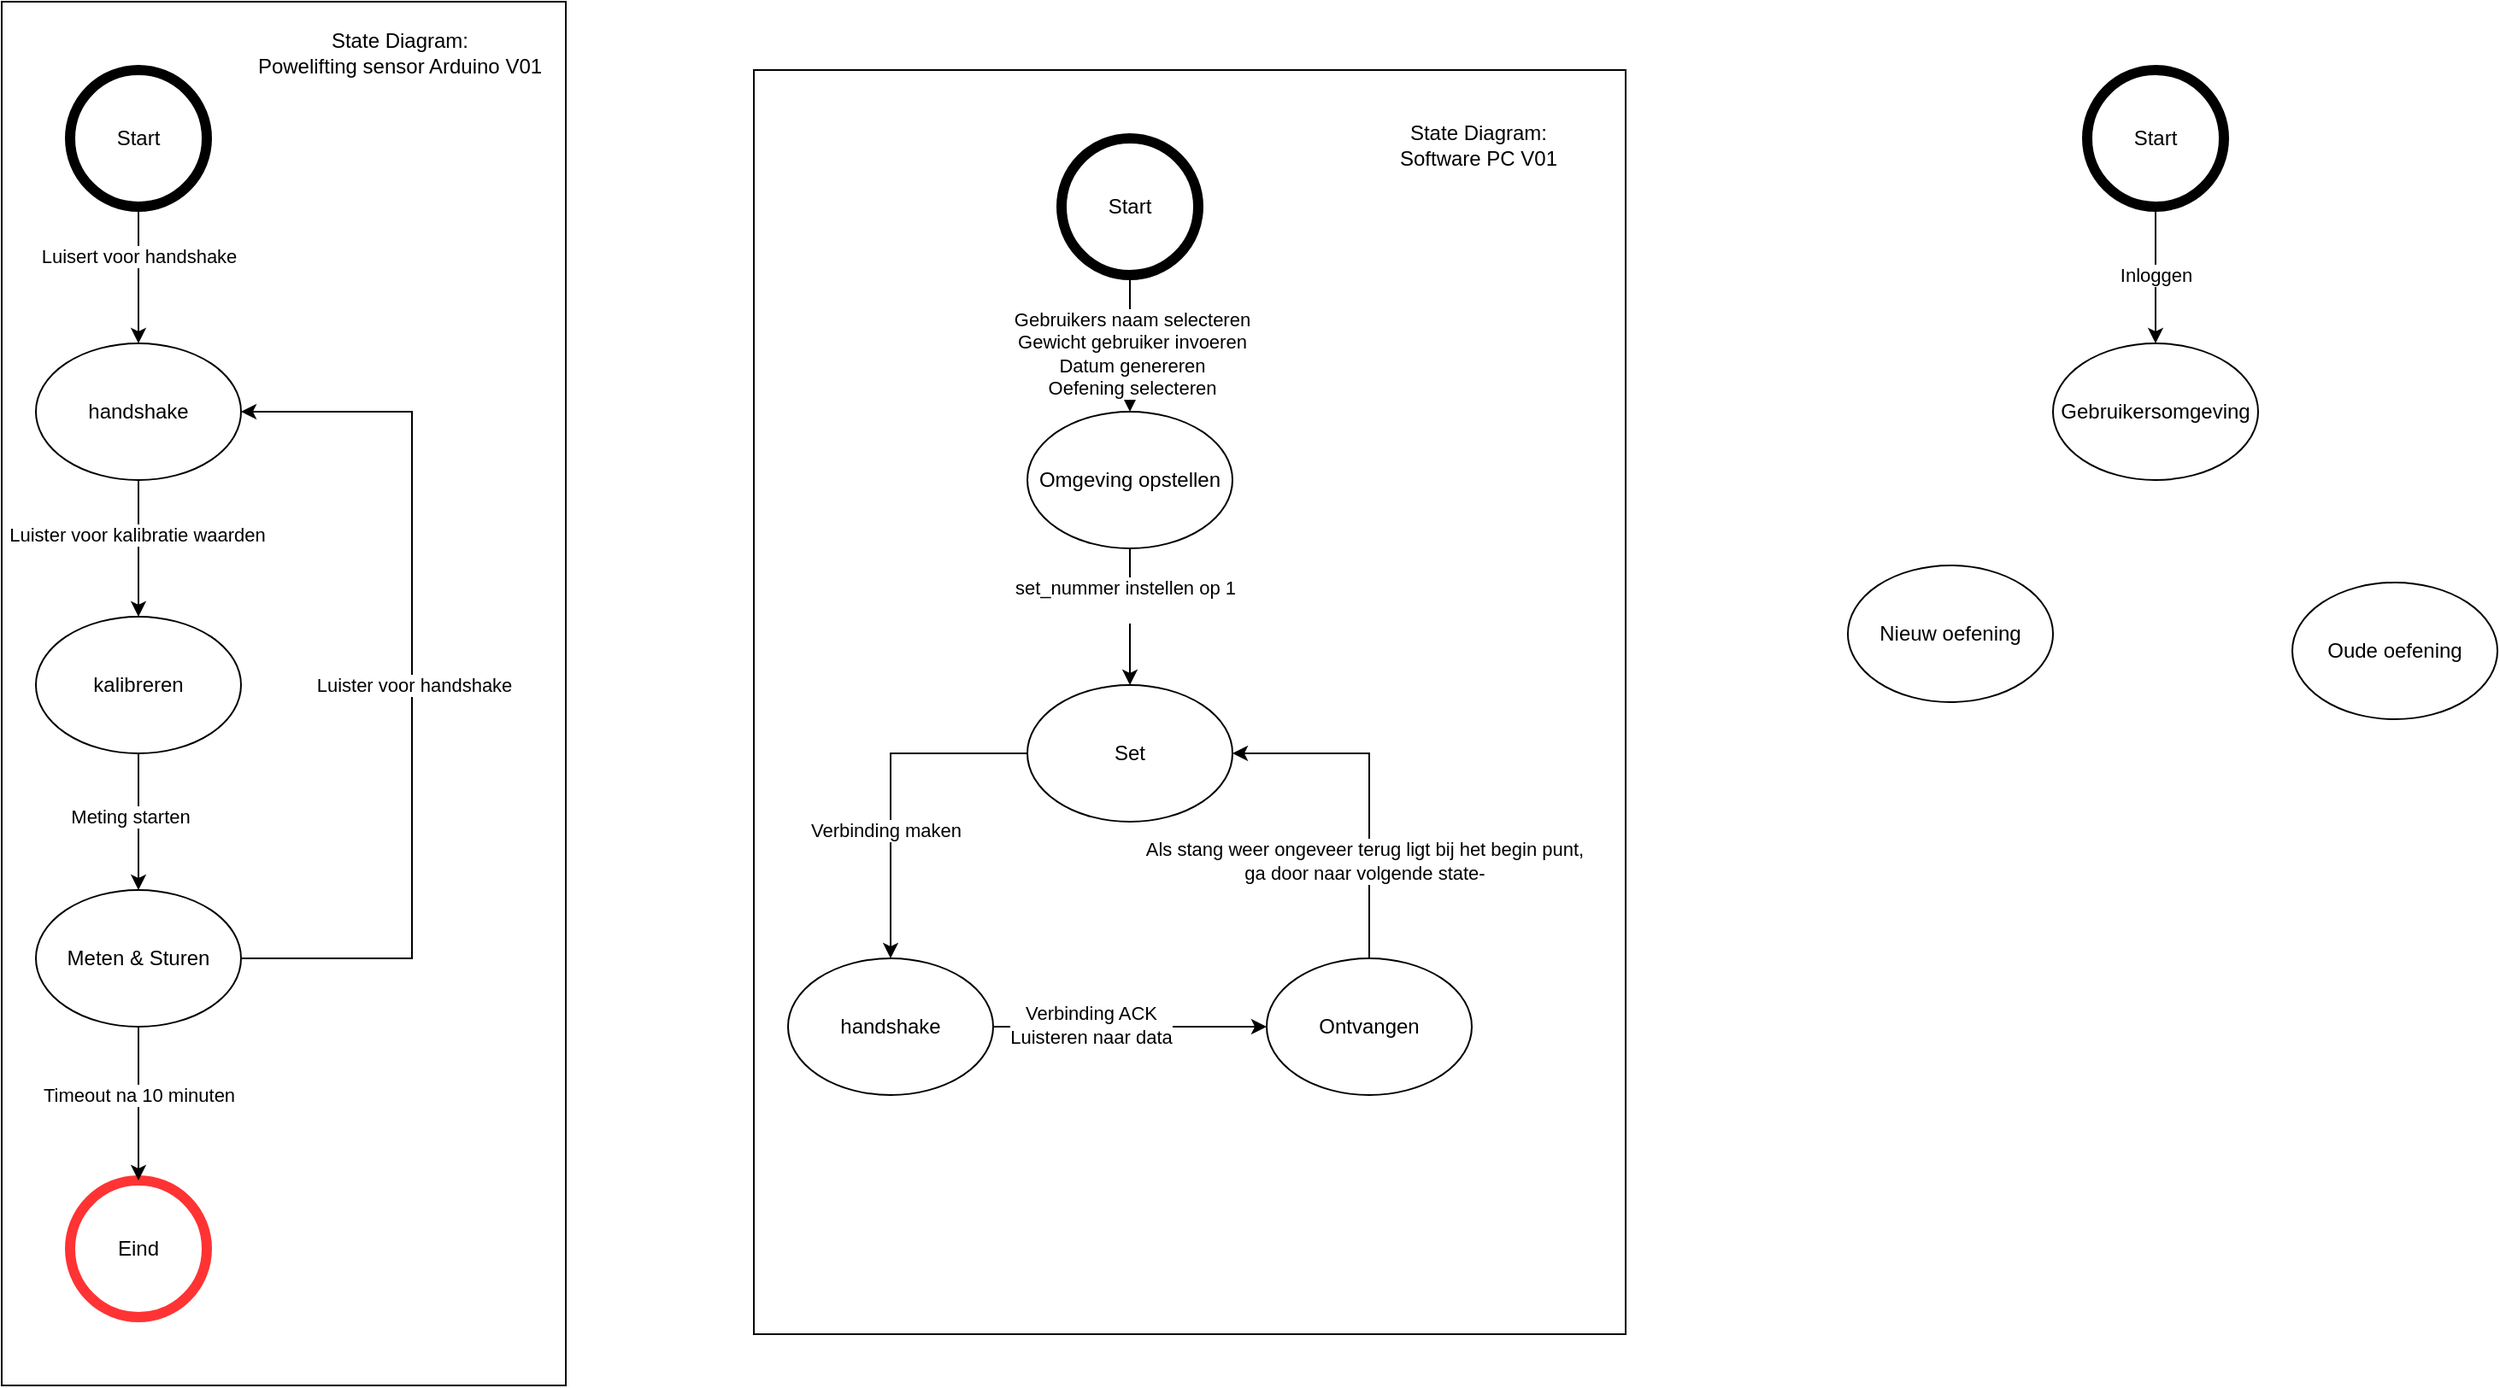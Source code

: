 <mxfile version="28.2.8">
  <diagram name="Page-1" id="M_nr3jVRS5qWqzOSbjnj">
    <mxGraphModel dx="1493" dy="924" grid="1" gridSize="10" guides="1" tooltips="1" connect="1" arrows="1" fold="1" page="1" pageScale="1" pageWidth="827" pageHeight="1169" math="0" shadow="0">
      <root>
        <mxCell id="0" />
        <mxCell id="1" parent="0" />
        <mxCell id="yrevsYgq-jChiJUVu6dB-48" value="" style="rounded=0;whiteSpace=wrap;html=1;" vertex="1" parent="1">
          <mxGeometry x="440" y="40" width="510" height="740" as="geometry" />
        </mxCell>
        <mxCell id="yrevsYgq-jChiJUVu6dB-23" value="" style="rounded=0;whiteSpace=wrap;html=1;" vertex="1" parent="1">
          <mxGeometry width="330" height="810" as="geometry" />
        </mxCell>
        <mxCell id="yrevsYgq-jChiJUVu6dB-15" style="edgeStyle=orthogonalEdgeStyle;rounded=0;orthogonalLoop=1;jettySize=auto;html=1;exitX=0.5;exitY=1;exitDx=0;exitDy=0;entryX=0.5;entryY=0;entryDx=0;entryDy=0;" edge="1" parent="1" source="yrevsYgq-jChiJUVu6dB-2" target="yrevsYgq-jChiJUVu6dB-11">
          <mxGeometry relative="1" as="geometry" />
        </mxCell>
        <mxCell id="yrevsYgq-jChiJUVu6dB-56" value="Meting starten" style="edgeLabel;html=1;align=center;verticalAlign=middle;resizable=0;points=[];" vertex="1" connectable="0" parent="yrevsYgq-jChiJUVu6dB-15">
          <mxGeometry x="-0.074" y="-5" relative="1" as="geometry">
            <mxPoint as="offset" />
          </mxGeometry>
        </mxCell>
        <mxCell id="yrevsYgq-jChiJUVu6dB-2" value="kalibreren" style="ellipse;whiteSpace=wrap;html=1;" vertex="1" parent="1">
          <mxGeometry x="20" y="360" width="120" height="80" as="geometry" />
        </mxCell>
        <mxCell id="yrevsYgq-jChiJUVu6dB-13" style="edgeStyle=orthogonalEdgeStyle;rounded=0;orthogonalLoop=1;jettySize=auto;html=1;exitX=0.5;exitY=1;exitDx=0;exitDy=0;entryX=0.5;entryY=0;entryDx=0;entryDy=0;" edge="1" parent="1" source="yrevsYgq-jChiJUVu6dB-4" target="yrevsYgq-jChiJUVu6dB-6">
          <mxGeometry relative="1" as="geometry" />
        </mxCell>
        <mxCell id="yrevsYgq-jChiJUVu6dB-17" value="Luisert voor handshake" style="edgeLabel;html=1;align=center;verticalAlign=middle;resizable=0;points=[];" vertex="1" connectable="0" parent="yrevsYgq-jChiJUVu6dB-13">
          <mxGeometry x="-0.275" relative="1" as="geometry">
            <mxPoint as="offset" />
          </mxGeometry>
        </mxCell>
        <mxCell id="yrevsYgq-jChiJUVu6dB-4" value="Start" style="ellipse;whiteSpace=wrap;html=1;aspect=fixed;strokeWidth=6;" vertex="1" parent="1">
          <mxGeometry x="40" y="40" width="80" height="80" as="geometry" />
        </mxCell>
        <mxCell id="yrevsYgq-jChiJUVu6dB-5" value="Eind" style="ellipse;whiteSpace=wrap;html=1;aspect=fixed;strokeWidth=6;strokeColor=#FF3333;" vertex="1" parent="1">
          <mxGeometry x="40" y="690" width="80" height="80" as="geometry" />
        </mxCell>
        <mxCell id="yrevsYgq-jChiJUVu6dB-14" style="edgeStyle=orthogonalEdgeStyle;rounded=0;orthogonalLoop=1;jettySize=auto;html=1;exitX=0.5;exitY=1;exitDx=0;exitDy=0;entryX=0.5;entryY=0;entryDx=0;entryDy=0;" edge="1" parent="1" source="yrevsYgq-jChiJUVu6dB-6" target="yrevsYgq-jChiJUVu6dB-2">
          <mxGeometry relative="1" as="geometry" />
        </mxCell>
        <mxCell id="yrevsYgq-jChiJUVu6dB-18" value="Luister voor kalibratie waarden" style="edgeLabel;html=1;align=center;verticalAlign=middle;resizable=0;points=[];" vertex="1" connectable="0" parent="yrevsYgq-jChiJUVu6dB-14">
          <mxGeometry x="-0.2" y="-1" relative="1" as="geometry">
            <mxPoint as="offset" />
          </mxGeometry>
        </mxCell>
        <mxCell id="yrevsYgq-jChiJUVu6dB-6" value="handshake" style="ellipse;whiteSpace=wrap;html=1;" vertex="1" parent="1">
          <mxGeometry x="20" y="200" width="120" height="80" as="geometry" />
        </mxCell>
        <mxCell id="yrevsYgq-jChiJUVu6dB-16" style="edgeStyle=orthogonalEdgeStyle;rounded=0;orthogonalLoop=1;jettySize=auto;html=1;exitX=1;exitY=0.5;exitDx=0;exitDy=0;entryX=1;entryY=0.5;entryDx=0;entryDy=0;" edge="1" parent="1" source="yrevsYgq-jChiJUVu6dB-11" target="yrevsYgq-jChiJUVu6dB-6">
          <mxGeometry relative="1" as="geometry">
            <Array as="points">
              <mxPoint x="240" y="560" />
              <mxPoint x="240" y="240" />
            </Array>
          </mxGeometry>
        </mxCell>
        <mxCell id="yrevsYgq-jChiJUVu6dB-20" value="Luister voor handshake" style="edgeLabel;html=1;align=center;verticalAlign=middle;resizable=0;points=[];" vertex="1" connectable="0" parent="yrevsYgq-jChiJUVu6dB-16">
          <mxGeometry x="-0.177" y="-1" relative="1" as="geometry">
            <mxPoint y="-46" as="offset" />
          </mxGeometry>
        </mxCell>
        <mxCell id="yrevsYgq-jChiJUVu6dB-21" style="edgeStyle=orthogonalEdgeStyle;rounded=0;orthogonalLoop=1;jettySize=auto;html=1;exitX=0.5;exitY=1;exitDx=0;exitDy=0;" edge="1" parent="1" source="yrevsYgq-jChiJUVu6dB-11" target="yrevsYgq-jChiJUVu6dB-5">
          <mxGeometry relative="1" as="geometry" />
        </mxCell>
        <mxCell id="yrevsYgq-jChiJUVu6dB-22" value="Timeout na 10 minuten" style="edgeLabel;html=1;align=center;verticalAlign=middle;resizable=0;points=[];" vertex="1" connectable="0" parent="yrevsYgq-jChiJUVu6dB-21">
          <mxGeometry x="-0.111" relative="1" as="geometry">
            <mxPoint as="offset" />
          </mxGeometry>
        </mxCell>
        <mxCell id="yrevsYgq-jChiJUVu6dB-11" value="Meten &amp;amp; Sturen" style="ellipse;whiteSpace=wrap;html=1;" vertex="1" parent="1">
          <mxGeometry x="20" y="520" width="120" height="80" as="geometry" />
        </mxCell>
        <mxCell id="yrevsYgq-jChiJUVu6dB-24" value="&lt;div&gt;State Diagram:&lt;/div&gt;Powelifting sensor Arduino V01" style="text;html=1;whiteSpace=wrap;strokeColor=none;fillColor=none;align=center;verticalAlign=middle;rounded=0;" vertex="1" parent="1">
          <mxGeometry x="148" width="170" height="60" as="geometry" />
        </mxCell>
        <mxCell id="yrevsYgq-jChiJUVu6dB-29" style="edgeStyle=orthogonalEdgeStyle;rounded=0;orthogonalLoop=1;jettySize=auto;html=1;exitX=0.5;exitY=1;exitDx=0;exitDy=0;entryX=0.5;entryY=0;entryDx=0;entryDy=0;" edge="1" parent="1" source="yrevsYgq-jChiJUVu6dB-25" target="yrevsYgq-jChiJUVu6dB-27">
          <mxGeometry relative="1" as="geometry" />
        </mxCell>
        <mxCell id="yrevsYgq-jChiJUVu6dB-35" value="Gebruikers naam selecteren&lt;br&gt;Gewicht gebruiker invoeren&lt;br&gt;Datum genereren&lt;br&gt;Oefening selecteren" style="edgeLabel;html=1;align=center;verticalAlign=middle;resizable=0;points=[];" vertex="1" connectable="0" parent="yrevsYgq-jChiJUVu6dB-29">
          <mxGeometry x="0.146" y="1" relative="1" as="geometry">
            <mxPoint as="offset" />
          </mxGeometry>
        </mxCell>
        <mxCell id="yrevsYgq-jChiJUVu6dB-25" value="Start" style="ellipse;whiteSpace=wrap;html=1;aspect=fixed;strokeWidth=6;" vertex="1" parent="1">
          <mxGeometry x="620" y="80" width="80" height="80" as="geometry" />
        </mxCell>
        <mxCell id="yrevsYgq-jChiJUVu6dB-39" style="edgeStyle=orthogonalEdgeStyle;rounded=0;orthogonalLoop=1;jettySize=auto;html=1;exitX=1;exitY=0.5;exitDx=0;exitDy=0;entryX=0;entryY=0.5;entryDx=0;entryDy=0;" edge="1" parent="1" source="yrevsYgq-jChiJUVu6dB-26" target="yrevsYgq-jChiJUVu6dB-28">
          <mxGeometry relative="1" as="geometry" />
        </mxCell>
        <mxCell id="yrevsYgq-jChiJUVu6dB-43" value="Verbinding ACK&lt;div&gt;Luisteren naar data&lt;/div&gt;" style="edgeLabel;html=1;align=center;verticalAlign=middle;resizable=0;points=[];" vertex="1" connectable="0" parent="yrevsYgq-jChiJUVu6dB-39">
          <mxGeometry x="-0.296" y="1" relative="1" as="geometry">
            <mxPoint as="offset" />
          </mxGeometry>
        </mxCell>
        <mxCell id="yrevsYgq-jChiJUVu6dB-26" value="handshake" style="ellipse;whiteSpace=wrap;html=1;" vertex="1" parent="1">
          <mxGeometry x="460" y="560" width="120" height="80" as="geometry" />
        </mxCell>
        <mxCell id="yrevsYgq-jChiJUVu6dB-37" style="edgeStyle=orthogonalEdgeStyle;rounded=0;orthogonalLoop=1;jettySize=auto;html=1;exitX=0.5;exitY=1;exitDx=0;exitDy=0;entryX=0.5;entryY=0;entryDx=0;entryDy=0;" edge="1" parent="1" source="yrevsYgq-jChiJUVu6dB-27" target="yrevsYgq-jChiJUVu6dB-36">
          <mxGeometry relative="1" as="geometry" />
        </mxCell>
        <mxCell id="yrevsYgq-jChiJUVu6dB-41" value="set_nummer instellen op 1&lt;div&gt;&lt;br&gt;&lt;/div&gt;" style="edgeLabel;html=1;align=center;verticalAlign=middle;resizable=0;points=[];" vertex="1" connectable="0" parent="yrevsYgq-jChiJUVu6dB-37">
          <mxGeometry x="-0.266" y="-3" relative="1" as="geometry">
            <mxPoint as="offset" />
          </mxGeometry>
        </mxCell>
        <mxCell id="yrevsYgq-jChiJUVu6dB-27" value="Omgeving opstellen" style="ellipse;whiteSpace=wrap;html=1;" vertex="1" parent="1">
          <mxGeometry x="600" y="240" width="120" height="80" as="geometry" />
        </mxCell>
        <mxCell id="yrevsYgq-jChiJUVu6dB-40" style="edgeStyle=orthogonalEdgeStyle;rounded=0;orthogonalLoop=1;jettySize=auto;html=1;exitX=0.5;exitY=0;exitDx=0;exitDy=0;entryX=1;entryY=0.5;entryDx=0;entryDy=0;" edge="1" parent="1" source="yrevsYgq-jChiJUVu6dB-28" target="yrevsYgq-jChiJUVu6dB-36">
          <mxGeometry relative="1" as="geometry" />
        </mxCell>
        <mxCell id="yrevsYgq-jChiJUVu6dB-47" value="Als stang weer ongeveer terug ligt bij het begin punt,&lt;br&gt;ga door naar volgende state-" style="edgeLabel;html=1;align=center;verticalAlign=middle;resizable=0;points=[];" vertex="1" connectable="0" parent="yrevsYgq-jChiJUVu6dB-40">
          <mxGeometry x="-0.423" y="3" relative="1" as="geometry">
            <mxPoint as="offset" />
          </mxGeometry>
        </mxCell>
        <mxCell id="yrevsYgq-jChiJUVu6dB-28" value="Ontvangen" style="ellipse;whiteSpace=wrap;html=1;" vertex="1" parent="1">
          <mxGeometry x="740" y="560" width="120" height="80" as="geometry" />
        </mxCell>
        <mxCell id="yrevsYgq-jChiJUVu6dB-38" style="edgeStyle=orthogonalEdgeStyle;rounded=0;orthogonalLoop=1;jettySize=auto;html=1;exitX=0;exitY=0.5;exitDx=0;exitDy=0;entryX=0.5;entryY=0;entryDx=0;entryDy=0;" edge="1" parent="1" source="yrevsYgq-jChiJUVu6dB-36" target="yrevsYgq-jChiJUVu6dB-26">
          <mxGeometry relative="1" as="geometry" />
        </mxCell>
        <mxCell id="yrevsYgq-jChiJUVu6dB-42" value="Verbinding maken" style="edgeLabel;html=1;align=center;verticalAlign=middle;resizable=0;points=[];" vertex="1" connectable="0" parent="yrevsYgq-jChiJUVu6dB-38">
          <mxGeometry x="0.246" y="-3" relative="1" as="geometry">
            <mxPoint as="offset" />
          </mxGeometry>
        </mxCell>
        <mxCell id="yrevsYgq-jChiJUVu6dB-36" value="Set" style="ellipse;whiteSpace=wrap;html=1;" vertex="1" parent="1">
          <mxGeometry x="600" y="400" width="120" height="80" as="geometry" />
        </mxCell>
        <mxCell id="yrevsYgq-jChiJUVu6dB-49" value="State Diagram:&lt;div&gt;Software PC V01&lt;/div&gt;" style="text;html=1;whiteSpace=wrap;strokeColor=none;fillColor=none;align=center;verticalAlign=middle;rounded=0;" vertex="1" parent="1">
          <mxGeometry x="779" y="59" width="170" height="50" as="geometry" />
        </mxCell>
        <mxCell id="yrevsYgq-jChiJUVu6dB-52" style="edgeStyle=orthogonalEdgeStyle;rounded=0;orthogonalLoop=1;jettySize=auto;html=1;exitX=0.5;exitY=1;exitDx=0;exitDy=0;entryX=0.5;entryY=0;entryDx=0;entryDy=0;" edge="1" parent="1" source="yrevsYgq-jChiJUVu6dB-50" target="yrevsYgq-jChiJUVu6dB-51">
          <mxGeometry relative="1" as="geometry" />
        </mxCell>
        <mxCell id="yrevsYgq-jChiJUVu6dB-53" value="Inloggen" style="edgeLabel;html=1;align=center;verticalAlign=middle;resizable=0;points=[];" vertex="1" connectable="0" parent="yrevsYgq-jChiJUVu6dB-52">
          <mxGeometry x="-0.521" y="3" relative="1" as="geometry">
            <mxPoint x="-3" y="21" as="offset" />
          </mxGeometry>
        </mxCell>
        <mxCell id="yrevsYgq-jChiJUVu6dB-50" value="Start" style="ellipse;whiteSpace=wrap;html=1;aspect=fixed;strokeWidth=6;" vertex="1" parent="1">
          <mxGeometry x="1220" y="40" width="80" height="80" as="geometry" />
        </mxCell>
        <mxCell id="yrevsYgq-jChiJUVu6dB-51" value="Gebruikersomgeving" style="ellipse;whiteSpace=wrap;html=1;" vertex="1" parent="1">
          <mxGeometry x="1200" y="200" width="120" height="80" as="geometry" />
        </mxCell>
        <mxCell id="yrevsYgq-jChiJUVu6dB-54" value="Nieuw oefening" style="ellipse;whiteSpace=wrap;html=1;" vertex="1" parent="1">
          <mxGeometry x="1080" y="330" width="120" height="80" as="geometry" />
        </mxCell>
        <mxCell id="yrevsYgq-jChiJUVu6dB-55" value="Oude oefening" style="ellipse;whiteSpace=wrap;html=1;" vertex="1" parent="1">
          <mxGeometry x="1340" y="340" width="120" height="80" as="geometry" />
        </mxCell>
      </root>
    </mxGraphModel>
  </diagram>
</mxfile>
